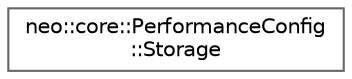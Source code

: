 digraph "Graphical Class Hierarchy"
{
 // LATEX_PDF_SIZE
  bgcolor="transparent";
  edge [fontname=Helvetica,fontsize=10,labelfontname=Helvetica,labelfontsize=10];
  node [fontname=Helvetica,fontsize=10,shape=box,height=0.2,width=0.4];
  rankdir="LR";
  Node0 [id="Node000000",label="neo::core::PerformanceConfig\l::Storage",height=0.2,width=0.4,color="grey40", fillcolor="white", style="filled",URL="$structneo_1_1core_1_1_performance_config_1_1_storage.html",tooltip=" "];
}
